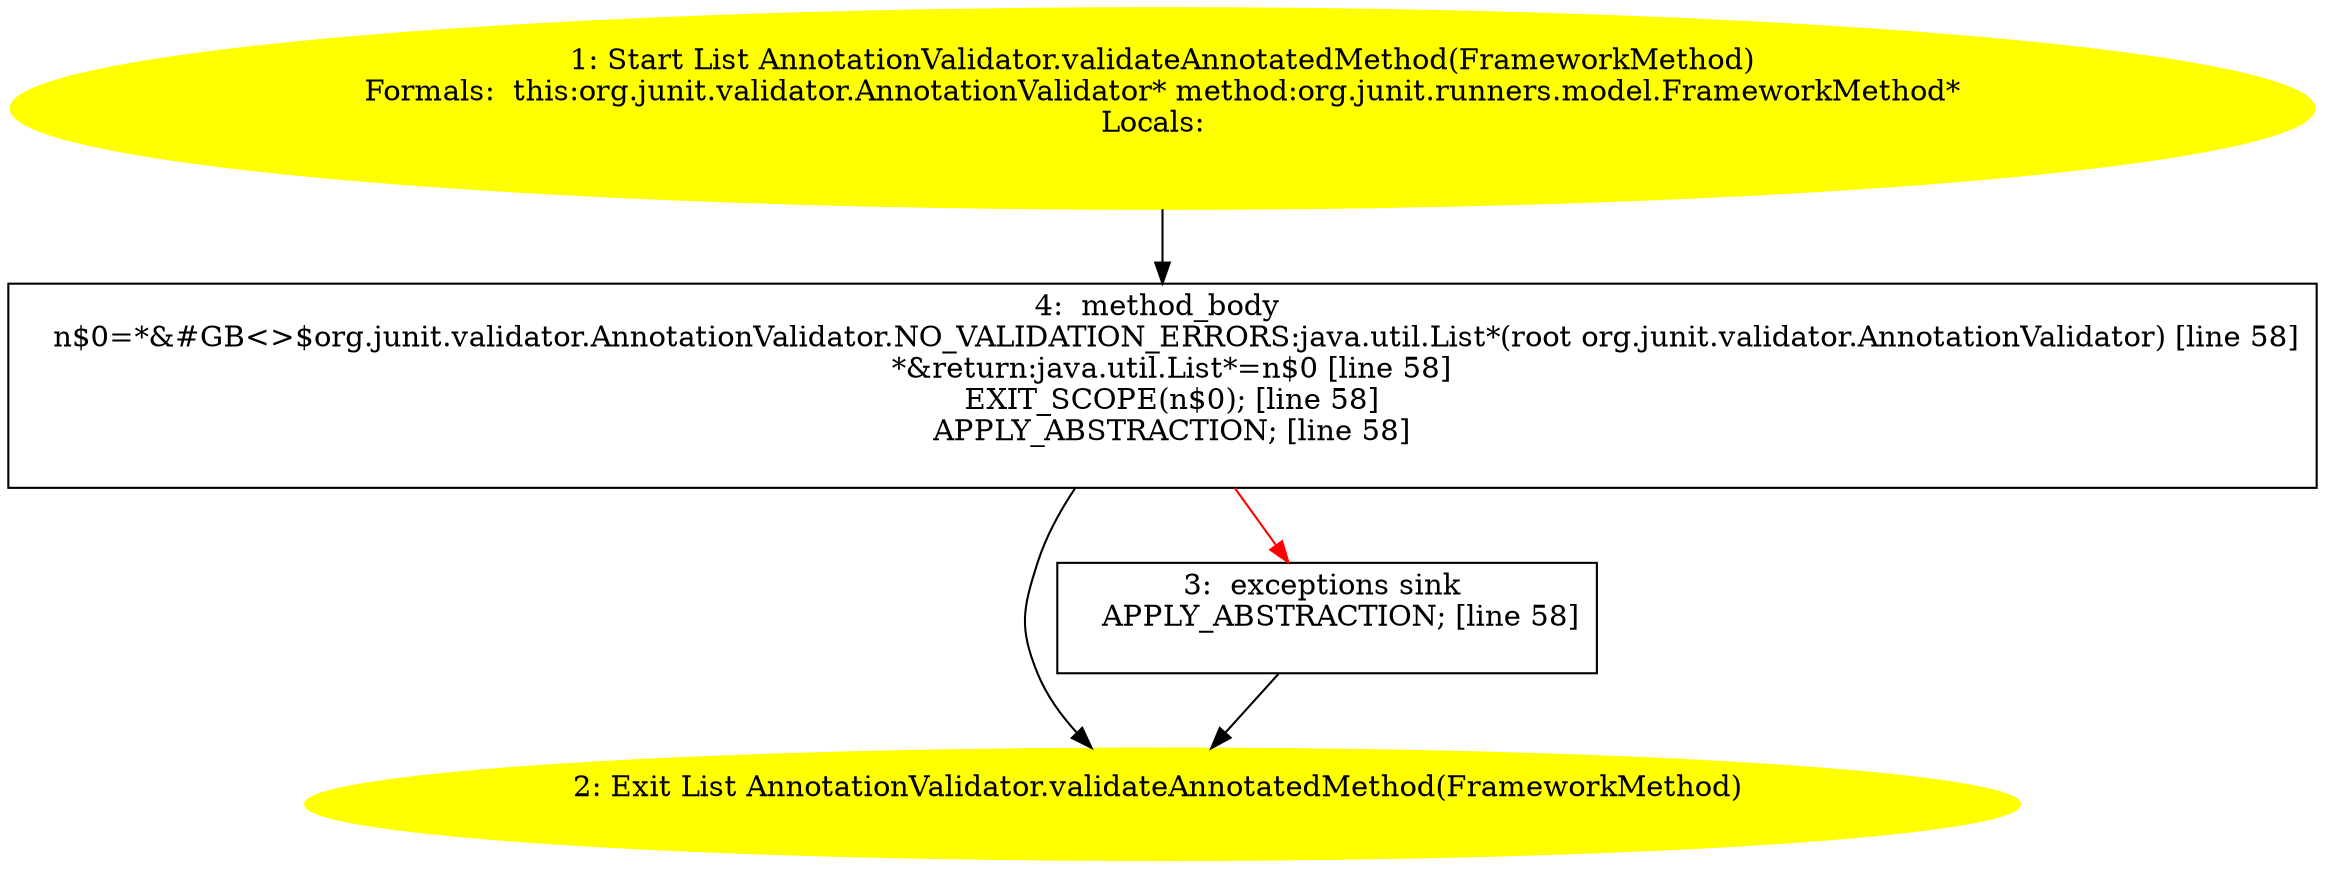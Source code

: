 /* @generated */
digraph cfg {
"org.junit.validator.AnnotationValidator.validateAnnotatedMethod(org.junit.runners.model.FrameworkMet.f80fd72b70b4bb7d32f6132abec748b3_1" [label="1: Start List AnnotationValidator.validateAnnotatedMethod(FrameworkMethod)\nFormals:  this:org.junit.validator.AnnotationValidator* method:org.junit.runners.model.FrameworkMethod*\nLocals:  \n  " color=yellow style=filled]
	

	 "org.junit.validator.AnnotationValidator.validateAnnotatedMethod(org.junit.runners.model.FrameworkMet.f80fd72b70b4bb7d32f6132abec748b3_1" -> "org.junit.validator.AnnotationValidator.validateAnnotatedMethod(org.junit.runners.model.FrameworkMet.f80fd72b70b4bb7d32f6132abec748b3_4" ;
"org.junit.validator.AnnotationValidator.validateAnnotatedMethod(org.junit.runners.model.FrameworkMet.f80fd72b70b4bb7d32f6132abec748b3_2" [label="2: Exit List AnnotationValidator.validateAnnotatedMethod(FrameworkMethod) \n  " color=yellow style=filled]
	

"org.junit.validator.AnnotationValidator.validateAnnotatedMethod(org.junit.runners.model.FrameworkMet.f80fd72b70b4bb7d32f6132abec748b3_3" [label="3:  exceptions sink \n   APPLY_ABSTRACTION; [line 58]\n " shape="box"]
	

	 "org.junit.validator.AnnotationValidator.validateAnnotatedMethod(org.junit.runners.model.FrameworkMet.f80fd72b70b4bb7d32f6132abec748b3_3" -> "org.junit.validator.AnnotationValidator.validateAnnotatedMethod(org.junit.runners.model.FrameworkMet.f80fd72b70b4bb7d32f6132abec748b3_2" ;
"org.junit.validator.AnnotationValidator.validateAnnotatedMethod(org.junit.runners.model.FrameworkMet.f80fd72b70b4bb7d32f6132abec748b3_4" [label="4:  method_body \n   n$0=*&#GB<>$org.junit.validator.AnnotationValidator.NO_VALIDATION_ERRORS:java.util.List*(root org.junit.validator.AnnotationValidator) [line 58]\n  *&return:java.util.List*=n$0 [line 58]\n  EXIT_SCOPE(n$0); [line 58]\n  APPLY_ABSTRACTION; [line 58]\n " shape="box"]
	

	 "org.junit.validator.AnnotationValidator.validateAnnotatedMethod(org.junit.runners.model.FrameworkMet.f80fd72b70b4bb7d32f6132abec748b3_4" -> "org.junit.validator.AnnotationValidator.validateAnnotatedMethod(org.junit.runners.model.FrameworkMet.f80fd72b70b4bb7d32f6132abec748b3_2" ;
	 "org.junit.validator.AnnotationValidator.validateAnnotatedMethod(org.junit.runners.model.FrameworkMet.f80fd72b70b4bb7d32f6132abec748b3_4" -> "org.junit.validator.AnnotationValidator.validateAnnotatedMethod(org.junit.runners.model.FrameworkMet.f80fd72b70b4bb7d32f6132abec748b3_3" [color="red" ];
}
